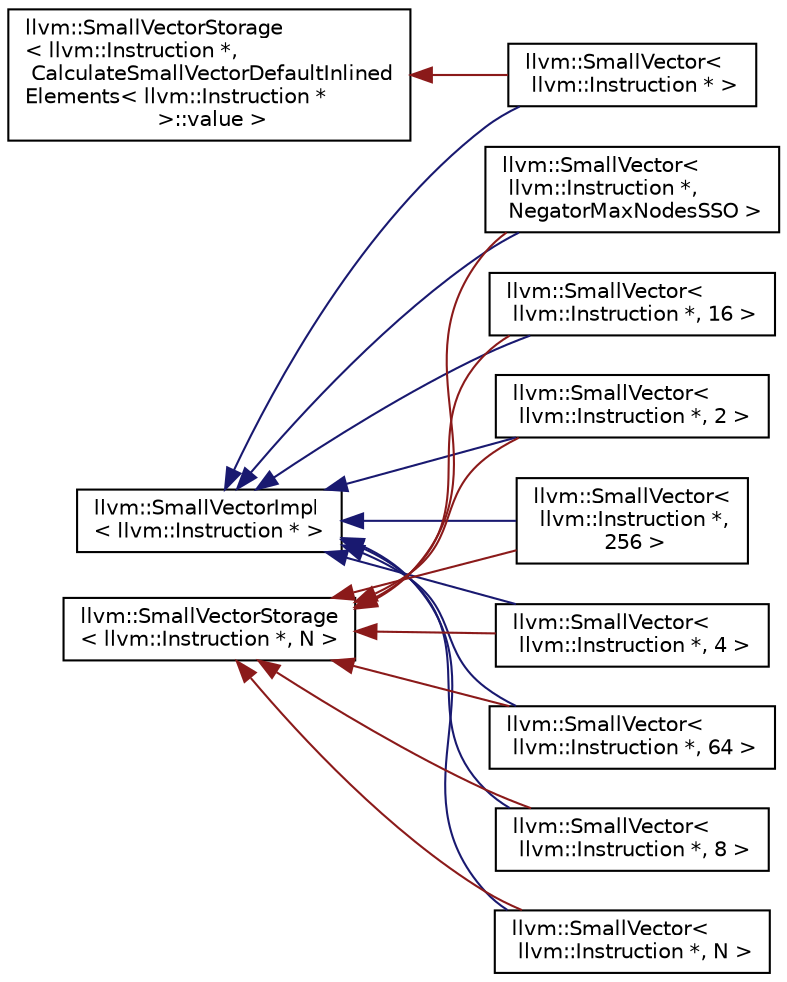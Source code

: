 digraph "Graphical Class Hierarchy"
{
 // LATEX_PDF_SIZE
  bgcolor="transparent";
  edge [fontname="Helvetica",fontsize="10",labelfontname="Helvetica",labelfontsize="10"];
  node [fontname="Helvetica",fontsize="10",shape=record];
  rankdir="LR";
  Node3207 [label="llvm::SmallVectorImpl\l\< llvm::Instruction * \>",height=0.2,width=0.4,color="black",URL="$classllvm_1_1SmallVectorImpl.html",tooltip=" "];
  Node3207 -> Node2513 [dir="back",color="midnightblue",fontsize="10",style="solid",fontname="Helvetica"];
  Node2513 [label="llvm::SmallVector\<\l llvm::Instruction * \>",height=0.2,width=0.4,color="black",URL="$classllvm_1_1SmallVector.html",tooltip=" "];
  Node3207 -> Node1 [dir="back",color="midnightblue",fontsize="10",style="solid",fontname="Helvetica"];
  Node1 [label="llvm::SmallVector\<\l llvm::Instruction *, 16 \>",height=0.2,width=0.4,color="black",URL="$classllvm_1_1SmallVector.html",tooltip=" "];
  Node3207 -> Node2 [dir="back",color="midnightblue",fontsize="10",style="solid",fontname="Helvetica"];
  Node2 [label="llvm::SmallVector\<\l llvm::Instruction *, 2 \>",height=0.2,width=0.4,color="black",URL="$classllvm_1_1SmallVector.html",tooltip=" "];
  Node3207 -> Node3 [dir="back",color="midnightblue",fontsize="10",style="solid",fontname="Helvetica"];
  Node3 [label="llvm::SmallVector\<\l llvm::Instruction *,\l 256 \>",height=0.2,width=0.4,color="black",URL="$classllvm_1_1SmallVector.html",tooltip=" "];
  Node3207 -> Node4 [dir="back",color="midnightblue",fontsize="10",style="solid",fontname="Helvetica"];
  Node4 [label="llvm::SmallVector\<\l llvm::Instruction *, 4 \>",height=0.2,width=0.4,color="black",URL="$classllvm_1_1SmallVector.html",tooltip=" "];
  Node3207 -> Node5 [dir="back",color="midnightblue",fontsize="10",style="solid",fontname="Helvetica"];
  Node5 [label="llvm::SmallVector\<\l llvm::Instruction *, 64 \>",height=0.2,width=0.4,color="black",URL="$classllvm_1_1SmallVector.html",tooltip=" "];
  Node3207 -> Node6 [dir="back",color="midnightblue",fontsize="10",style="solid",fontname="Helvetica"];
  Node6 [label="llvm::SmallVector\<\l llvm::Instruction *, 8 \>",height=0.2,width=0.4,color="black",URL="$classllvm_1_1SmallVector.html",tooltip=" "];
  Node3207 -> Node7 [dir="back",color="midnightblue",fontsize="10",style="solid",fontname="Helvetica"];
  Node7 [label="llvm::SmallVector\<\l llvm::Instruction *, N \>",height=0.2,width=0.4,color="black",URL="$classllvm_1_1SmallVector.html",tooltip=" "];
  Node3207 -> Node8 [dir="back",color="midnightblue",fontsize="10",style="solid",fontname="Helvetica"];
  Node8 [label="llvm::SmallVector\<\l llvm::Instruction *,\l NegatorMaxNodesSSO \>",height=0.2,width=0.4,color="black",URL="$classllvm_1_1SmallVector.html",tooltip=" "];
  Node2512 [label="llvm::SmallVectorStorage\l\< llvm::Instruction *,\l CalculateSmallVectorDefaultInlined\lElements\< llvm::Instruction *\l \>::value \>",height=0.2,width=0.4,color="black",URL="$structllvm_1_1SmallVectorStorage.html",tooltip=" "];
  Node2512 -> Node2513 [dir="back",color="firebrick4",fontsize="10",style="solid",fontname="Helvetica"];
  Node0 [label="llvm::SmallVectorStorage\l\< llvm::Instruction *, N \>",height=0.2,width=0.4,color="black",URL="$structllvm_1_1SmallVectorStorage.html",tooltip=" "];
  Node0 -> Node1 [dir="back",color="firebrick4",fontsize="10",style="solid",fontname="Helvetica"];
  Node0 -> Node2 [dir="back",color="firebrick4",fontsize="10",style="solid",fontname="Helvetica"];
  Node0 -> Node3 [dir="back",color="firebrick4",fontsize="10",style="solid",fontname="Helvetica"];
  Node0 -> Node4 [dir="back",color="firebrick4",fontsize="10",style="solid",fontname="Helvetica"];
  Node0 -> Node5 [dir="back",color="firebrick4",fontsize="10",style="solid",fontname="Helvetica"];
  Node0 -> Node6 [dir="back",color="firebrick4",fontsize="10",style="solid",fontname="Helvetica"];
  Node0 -> Node7 [dir="back",color="firebrick4",fontsize="10",style="solid",fontname="Helvetica"];
  Node0 -> Node8 [dir="back",color="firebrick4",fontsize="10",style="solid",fontname="Helvetica"];
}
